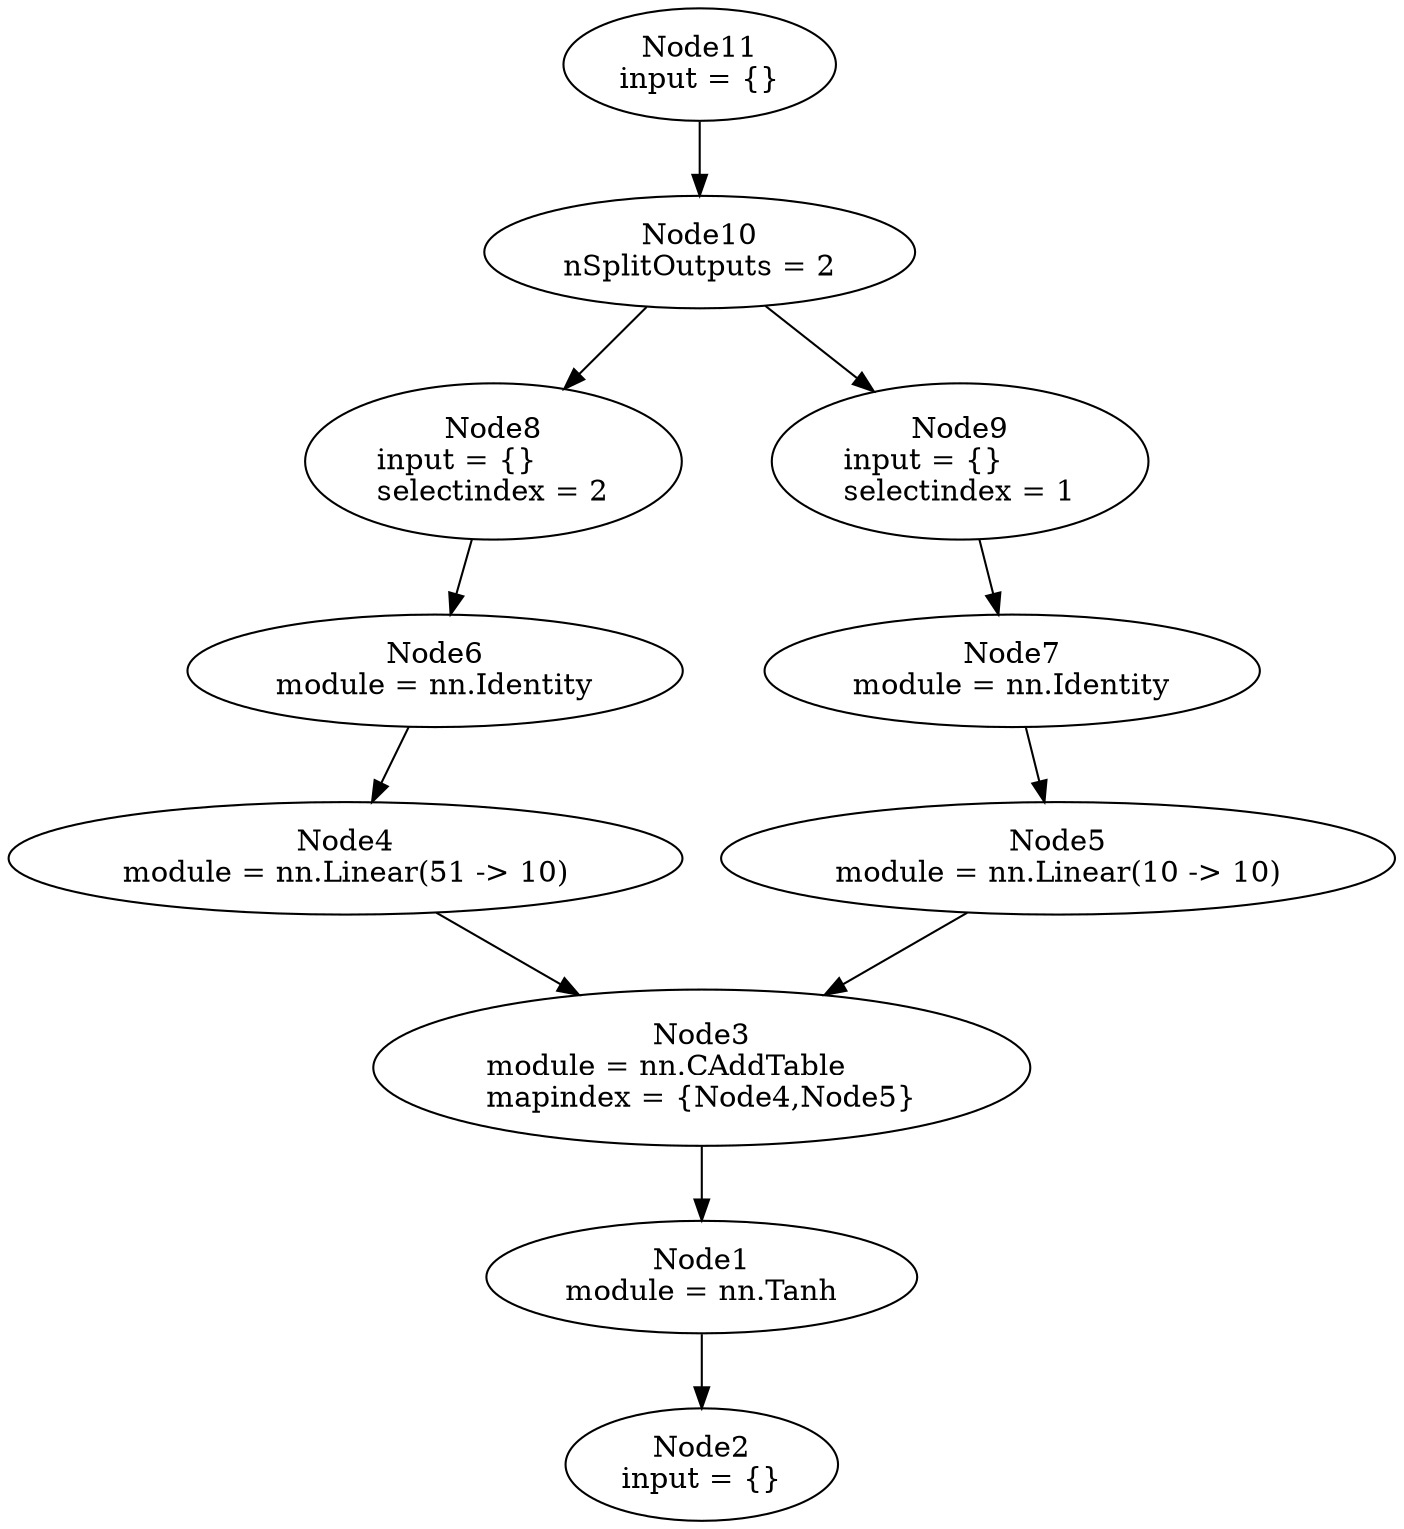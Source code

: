digraph G {
	graph [bb="0,0,532.39,724.35"];
	node [label="\N",
		shape=oval
	];
	n1	 [height=0.74639,
		label="Node1\nmodule = nn.Tanh",
		pos="265.69,116.61",
		tooltip="[tme6.lua]:82_",
		width=2.3374];
	n2	 [height=0.74639,
		label="Node2\ninput = {}",
		pos="265.69,26.87",
		tooltip="[[C]]:-1_",
		width=1.4535];
	n1 -> n2	 [pos="e,265.69,53.874 265.69,89.285 265.69,81.319 265.69,72.428 265.69,63.939"];
	n3	 [height=1.041,
		label="Node3\nmodule = nn.CAddTable\lmapindex = {Node4,Node5}",
		pos="265.69,216.96",
		tooltip="[tme6.lua]:81_",
		width=3.457];
	n3 -> n1	 [pos="e,265.69,143.52 265.69,179.34 265.69,170.97 265.69,162.07 265.69,153.72"];
	n4	 [height=0.74639,
		label="Node4\nmodule = nn.Linear(51 -> 10)",
		pos="128.69,317.3",
		tooltip="[tme6.lua]:78_",
		width=3.5748];
	n4 -> n3	 [pos="e,218.68,251.7 163.62,291.23 177.86,281.01 194.68,268.93 210.51,257.57"];
	n5	 [height=0.74639,
		label="Node5\nmodule = nn.Linear(10 -> 10)",
		pos="403.69,317.3",
		tooltip="[tme6.lua]:79_",
		width=3.5748];
	n5 -> n3	 [pos="e,313.05,251.7 368.51,291.23 354.16,281.01 337.22,268.93 321.28,257.57"];
	n6	 [height=0.74639,
		label="Node6\nmodule = nn.Identity",
		pos="145.69,407.04",
		tooltip="[tme6.lua]:75_",
		width=2.6124];
	n6 -> n4	 [pos="e,133.72,344.27 140.68,380.19 139.11,372.05 137.34,362.92 135.65,354.21"];
	n7	 [height=0.74639,
		label="Node7\nmodule = nn.Identity",
		pos="385.69,407.04",
		tooltip="[tme6.lua]:76_",
		width=2.6124];
	n7 -> n5	 [pos="e,398.37,344.27 391,380.19 392.67,372.05 394.54,362.92 396.33,354.21"];
	n8	 [height=1.041,
		label="Node8\ninput = {}\lselectindex = 2",
		pos="157.69,507.39",
		tooltip="[[C]]:-1_-2",
		width=1.9642];
	n8 -> n6	 [pos="e,148.85,433.95 153.23,469.77 152.19,461.31 151.09,452.31 150.07,443.88"];
	n9	 [height=1.041,
		label="Node9\ninput = {}\lselectindex = 1",
		pos="339.69,507.39",
		tooltip="[[C]]:-1_-1",
		width=1.9642];
	n9 -> n7	 [pos="e,373.58,433.93 356.3,470.89 360.54,461.82 365.1,452.08 369.32,443.04"];
	n10	 [height=0.74639,
		label="Node10\nnSplitOutputs = 2",
		pos="236.69,607.74",
		tooltip="[[C]]:-1_ split at [/usr/local/share/lua/5.1/nngraph/gmodule.lua]:72-mnode",
		width=2.2392];
	n10 -> n8	 [pos="e,184.95,542.32 216.55,581.67 208.9,572.14 199.97,561.02 191.4,550.35"];
	n10 -> n9	 [pos="e,306.14,540.43 262.42,582.17 273.37,571.71 286.42,559.25 298.65,547.58"];
	n11	 [height=0.74639,
		label="Node11\ninput = {}",
		pos="236.69,697.48",
		tooltip="[[C]]:-1_",
		width=1.4535];
	n11 -> n10	 [pos="e,236.69,634.74 236.69,670.15 236.69,662.19 236.69,653.29 236.69,644.81"];
}
